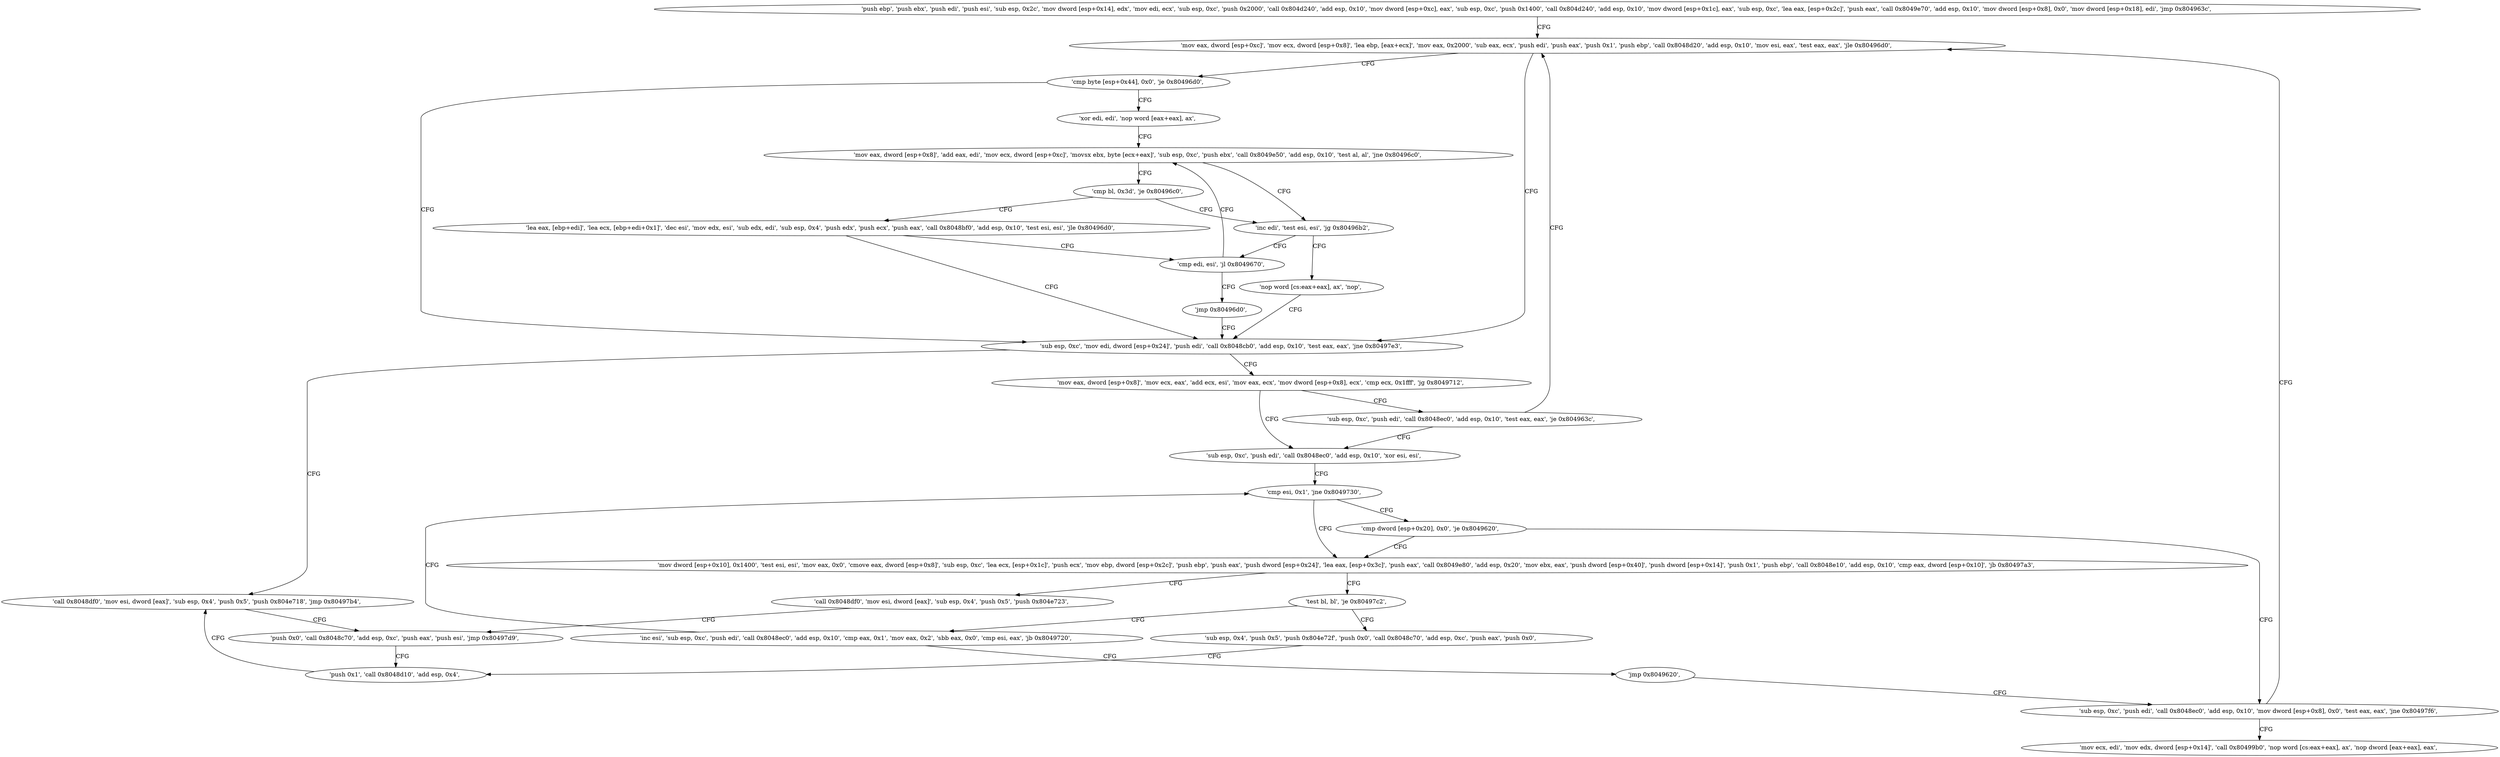 digraph "func" {
"134518208" [label = "'push ebp', 'push ebx', 'push edi', 'push esi', 'sub esp, 0x2c', 'mov dword [esp+0x14], edx', 'mov edi, ecx', 'sub esp, 0xc', 'push 0x2000', 'call 0x804d240', 'add esp, 0x10', 'mov dword [esp+0xc], eax', 'sub esp, 0xc', 'push 0x1400', 'call 0x804d240', 'add esp, 0x10', 'mov dword [esp+0x1c], eax', 'sub esp, 0xc', 'lea eax, [esp+0x2c]', 'push eax', 'call 0x8049e70', 'add esp, 0x10', 'mov dword [esp+0x8], 0x0', 'mov dword [esp+0x18], edi', 'jmp 0x804963c', " ]
"134518332" [label = "'mov eax, dword [esp+0xc]', 'mov ecx, dword [esp+0x8]', 'lea ebp, [eax+ecx]', 'mov eax, 0x2000', 'sub eax, ecx', 'push edi', 'push eax', 'push 0x1', 'push ebp', 'call 0x8048d20', 'add esp, 0x10', 'mov esi, eax', 'test eax, eax', 'jle 0x80496d0', " ]
"134518480" [label = "'sub esp, 0xc', 'mov edi, dword [esp+0x24]', 'push edi', 'call 0x8048cb0', 'add esp, 0x10', 'test eax, eax', 'jne 0x80497e3', " ]
"134518369" [label = "'cmp byte [esp+0x44], 0x0', 'je 0x80496d0', " ]
"134518755" [label = "'call 0x8048df0', 'mov esi, dword [eax]', 'sub esp, 0x4', 'push 0x5', 'push 0x804e718', 'jmp 0x80497b4', " ]
"134518504" [label = "'mov eax, dword [esp+0x8]', 'mov ecx, eax', 'add ecx, esi', 'mov eax, ecx', 'mov dword [esp+0x8], ecx', 'cmp ecx, 0x1fff', 'jg 0x8049712', " ]
"134518376" [label = "'xor edi, edi', 'nop word [eax+eax], ax', " ]
"134518708" [label = "'push 0x0', 'call 0x8048c70', 'add esp, 0xc', 'push eax', 'push esi', 'jmp 0x80497d9', " ]
"134518546" [label = "'sub esp, 0xc', 'push edi', 'call 0x8048ec0', 'add esp, 0x10', 'xor esi, esi', " ]
"134518526" [label = "'sub esp, 0xc', 'push edi', 'call 0x8048ec0', 'add esp, 0x10', 'test eax, eax', 'je 0x804963c', " ]
"134518384" [label = "'mov eax, dword [esp+0x8]', 'add eax, edi', 'mov ecx, dword [esp+0xc]', 'movsx ebx, byte [ecx+eax]', 'sub esp, 0xc', 'push ebx', 'call 0x8049e50', 'add esp, 0x10', 'test al, al', 'jne 0x80496c0', " ]
"134518745" [label = "'push 0x1', 'call 0x8048d10', 'add esp, 0x4', " ]
"134518560" [label = "'cmp esi, 0x1', 'jne 0x8049730', " ]
"134518464" [label = "'inc edi', 'test esi, esi', 'jg 0x80496b2', " ]
"134518450" [label = "'cmp edi, esi', 'jl 0x8049670', " ]
"134518469" [label = "'nop word [cs:eax+eax], ax', 'nop', " ]
"134518414" [label = "'cmp bl, 0x3d', 'je 0x80496c0', " ]
"134518419" [label = "'lea eax, [ebp+edi]', 'lea ecx, [ebp+edi+0x1]', 'dec esi', 'mov edx, esi', 'sub edx, edi', 'sub esp, 0x4', 'push edx', 'push ecx', 'push eax', 'call 0x8048bf0', 'add esp, 0x10', 'test esi, esi', 'jle 0x80496d0', " ]
"134518576" [label = "'mov dword [esp+0x10], 0x1400', 'test esi, esi', 'mov eax, 0x0', 'cmove eax, dword [esp+0x8]', 'sub esp, 0xc', 'lea ecx, [esp+0x1c]', 'push ecx', 'mov ebp, dword [esp+0x2c]', 'push ebp', 'push eax', 'push dword [esp+0x24]', 'lea eax, [esp+0x3c]', 'push eax', 'call 0x8049e80', 'add esp, 0x20', 'mov ebx, eax', 'push dword [esp+0x40]', 'push dword [esp+0x14]', 'push 0x1', 'push ebp', 'call 0x8048e10', 'add esp, 0x10', 'cmp eax, dword [esp+0x10]', 'jb 0x80497a3', " ]
"134518691" [label = "'call 0x8048df0', 'mov esi, dword [eax]', 'sub esp, 0x4', 'push 0x5', 'push 0x804e723', " ]
"134518654" [label = "'test bl, bl', 'je 0x80497c2', " ]
"134518565" [label = "'cmp dword [esp+0x20], 0x0', 'je 0x8049620', " ]
"134518304" [label = "'sub esp, 0xc', 'push edi', 'call 0x8048ec0', 'add esp, 0x10', 'mov dword [esp+0x8], 0x0', 'test eax, eax', 'jne 0x80497f6', " ]
"134518454" [label = "'jmp 0x80496d0', " ]
"134518722" [label = "'sub esp, 0x4', 'push 0x5', 'push 0x804e72f', 'push 0x0', 'call 0x8048c70', 'add esp, 0xc', 'push eax', 'push 0x0', " ]
"134518658" [label = "'inc esi', 'sub esp, 0xc', 'push edi', 'call 0x8048ec0', 'add esp, 0x10', 'cmp eax, 0x1', 'mov eax, 0x2', 'sbb eax, 0x0', 'cmp esi, eax', 'jb 0x8049720', " ]
"134518774" [label = "'mov ecx, edi', 'mov edx, dword [esp+0x14]', 'call 0x80499b0', 'nop word [cs:eax+eax], ax', 'nop dword [eax+eax], eax', " ]
"134518686" [label = "'jmp 0x8049620', " ]
"134518208" -> "134518332" [ label = "CFG" ]
"134518332" -> "134518480" [ label = "CFG" ]
"134518332" -> "134518369" [ label = "CFG" ]
"134518480" -> "134518755" [ label = "CFG" ]
"134518480" -> "134518504" [ label = "CFG" ]
"134518369" -> "134518480" [ label = "CFG" ]
"134518369" -> "134518376" [ label = "CFG" ]
"134518755" -> "134518708" [ label = "CFG" ]
"134518504" -> "134518546" [ label = "CFG" ]
"134518504" -> "134518526" [ label = "CFG" ]
"134518376" -> "134518384" [ label = "CFG" ]
"134518708" -> "134518745" [ label = "CFG" ]
"134518546" -> "134518560" [ label = "CFG" ]
"134518526" -> "134518332" [ label = "CFG" ]
"134518526" -> "134518546" [ label = "CFG" ]
"134518384" -> "134518464" [ label = "CFG" ]
"134518384" -> "134518414" [ label = "CFG" ]
"134518745" -> "134518755" [ label = "CFG" ]
"134518560" -> "134518576" [ label = "CFG" ]
"134518560" -> "134518565" [ label = "CFG" ]
"134518464" -> "134518450" [ label = "CFG" ]
"134518464" -> "134518469" [ label = "CFG" ]
"134518450" -> "134518384" [ label = "CFG" ]
"134518450" -> "134518454" [ label = "CFG" ]
"134518469" -> "134518480" [ label = "CFG" ]
"134518414" -> "134518464" [ label = "CFG" ]
"134518414" -> "134518419" [ label = "CFG" ]
"134518419" -> "134518480" [ label = "CFG" ]
"134518419" -> "134518450" [ label = "CFG" ]
"134518576" -> "134518691" [ label = "CFG" ]
"134518576" -> "134518654" [ label = "CFG" ]
"134518691" -> "134518708" [ label = "CFG" ]
"134518654" -> "134518722" [ label = "CFG" ]
"134518654" -> "134518658" [ label = "CFG" ]
"134518565" -> "134518304" [ label = "CFG" ]
"134518565" -> "134518576" [ label = "CFG" ]
"134518304" -> "134518774" [ label = "CFG" ]
"134518304" -> "134518332" [ label = "CFG" ]
"134518454" -> "134518480" [ label = "CFG" ]
"134518722" -> "134518745" [ label = "CFG" ]
"134518658" -> "134518560" [ label = "CFG" ]
"134518658" -> "134518686" [ label = "CFG" ]
"134518686" -> "134518304" [ label = "CFG" ]
}
